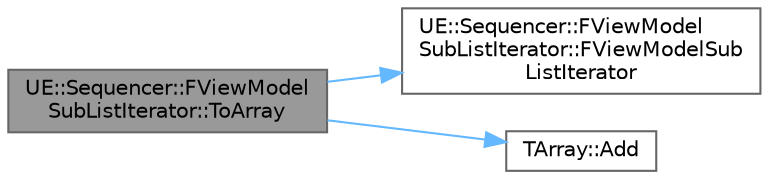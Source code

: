 digraph "UE::Sequencer::FViewModelSubListIterator::ToArray"
{
 // INTERACTIVE_SVG=YES
 // LATEX_PDF_SIZE
  bgcolor="transparent";
  edge [fontname=Helvetica,fontsize=10,labelfontname=Helvetica,labelfontsize=10];
  node [fontname=Helvetica,fontsize=10,shape=box,height=0.2,width=0.4];
  rankdir="LR";
  Node1 [id="Node000001",label="UE::Sequencer::FViewModel\lSubListIterator::ToArray",height=0.2,width=0.4,color="gray40", fillcolor="grey60", style="filled", fontcolor="black",tooltip="Populate the specified array with the remaining items in this iterator The state of this iterator rem..."];
  Node1 -> Node2 [id="edge1_Node000001_Node000002",color="steelblue1",style="solid",tooltip=" "];
  Node2 [id="Node000002",label="UE::Sequencer::FViewModel\lSubListIterator::FViewModelSub\lListIterator",height=0.2,width=0.4,color="grey40", fillcolor="white", style="filled",URL="$d8/da7/structUE_1_1Sequencer_1_1FViewModelSubListIterator.html#acb5d348fa09b142f7b7d944733a256c7",tooltip=" "];
  Node1 -> Node3 [id="edge2_Node000001_Node000003",color="steelblue1",style="solid",tooltip=" "];
  Node3 [id="Node000003",label="TArray::Add",height=0.2,width=0.4,color="grey40", fillcolor="white", style="filled",URL="$d4/d52/classTArray.html#a94f6bf2bef04382fc79010abad57d823",tooltip="Adds a new item to the end of the array, possibly reallocating the whole array to fit."];
}
